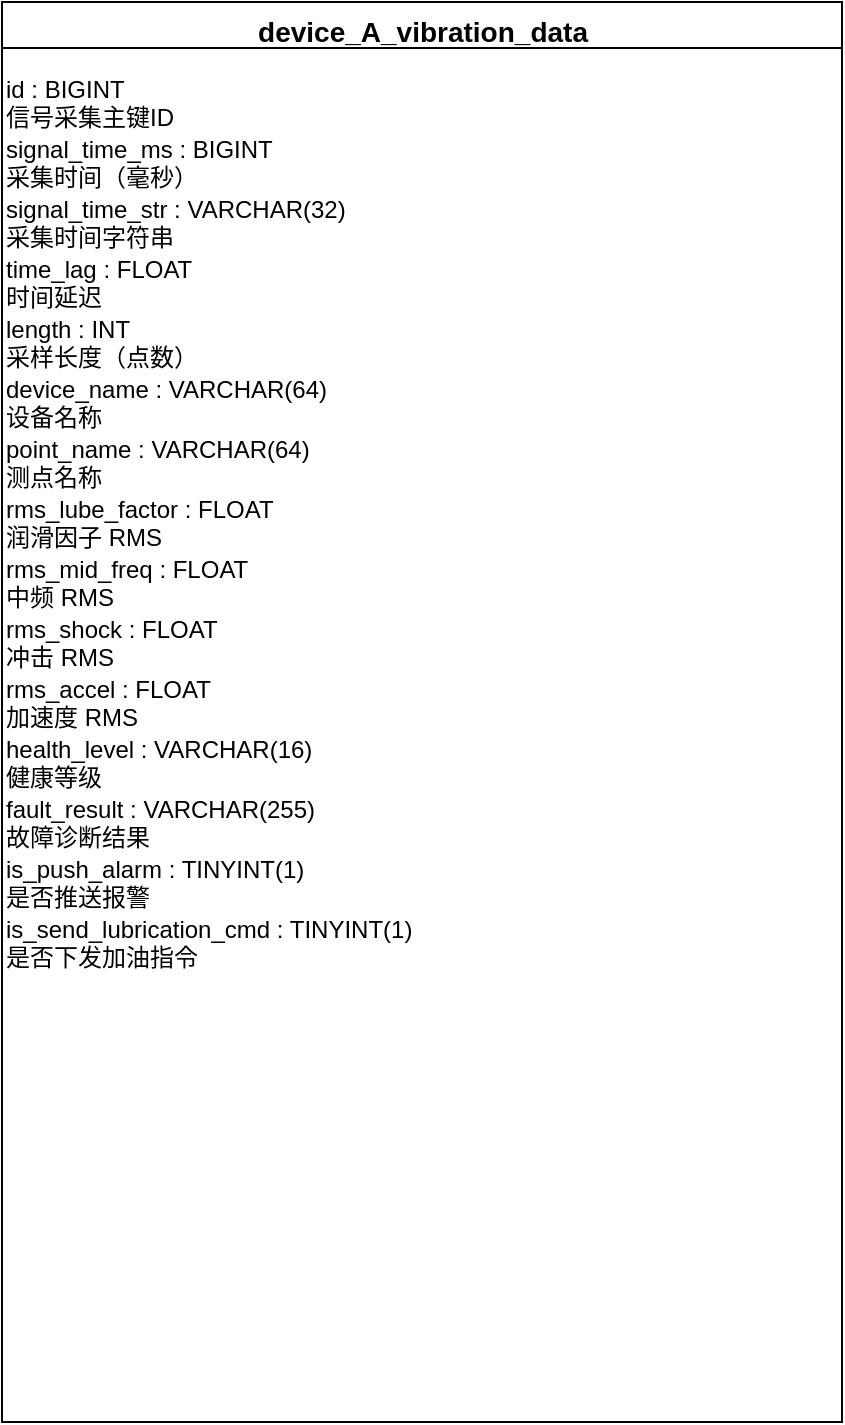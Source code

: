<?xml version="1.0" encoding="UTF-8"?>
<mxfile>
  <diagram name="Device Vibration Table" id="device-table">
    <mxGraphModel dx="1024" dy="768" grid="1" gridSize="10" guides="1" tooltips="1"
      connect="1" arrows="1" fold="1" page="1" pageScale="1" pageWidth="827"
      pageHeight="1169" math="0" shadow="0">
      <root>
        <mxCell id="0"/>
        <mxCell id="1" parent="0"/>
        <mxCell id="2" value="" style="swimlane" vertex="1" parent="1">
          <mxGeometry x="120" y="120" width="420" height="710" as="geometry"/>
        </mxCell>
        <mxCell id="3" value="device_A_vibration_data" style="text;html=1;align=center;verticalAlign=middle;fontSize=14;fontStyle=1;" vertex="1" parent="2">
          <mxGeometry x="0" y="0" width="420" height="30" as="geometry"/>
        </mxCell>
        <mxCell id="4" value="id : BIGINT&#xa;信号采集主键ID" style="text" vertex="1" parent="2">
          <mxGeometry y="30" width="420" height="30" as="geometry"/>
        </mxCell>
        <mxCell id="5" value="signal_time_ms : BIGINT&#xa;采集时间（毫秒）" style="text" vertex="1" parent="2">
          <mxGeometry y="60" width="420" height="30" as="geometry"/>
        </mxCell>
        <mxCell id="6" value="signal_time_str : VARCHAR(32)&#xa;采集时间字符串" style="text" vertex="1" parent="2">
          <mxGeometry y="90" width="420" height="30" as="geometry"/>
        </mxCell>
        <mxCell id="7" value="time_lag : FLOAT&#xa;时间延迟" style="text" vertex="1" parent="2">
          <mxGeometry y="120" width="420" height="30" as="geometry"/>
        </mxCell>
        <mxCell id="8" value="length : INT&#xa;采样长度（点数）" style="text" vertex="1" parent="2">
          <mxGeometry y="150" width="420" height="30" as="geometry"/>
        </mxCell>
        <mxCell id="9" value="device_name : VARCHAR(64)&#xa;设备名称" style="text" vertex="1" parent="2">
          <mxGeometry y="180" width="420" height="30" as="geometry"/>
        </mxCell>
        <mxCell id="10" value="point_name : VARCHAR(64)&#xa;测点名称" style="text" vertex="1" parent="2">
          <mxGeometry y="210" width="420" height="30" as="geometry"/>
        </mxCell>
        <mxCell id="11" value="rms_lube_factor : FLOAT&#xa;润滑因子 RMS" style="text" vertex="1" parent="2">
          <mxGeometry y="240" width="420" height="30" as="geometry"/>
        </mxCell>
        <mxCell id="12" value="rms_mid_freq : FLOAT&#xa;中频 RMS" style="text" vertex="1" parent="2">
          <mxGeometry y="270" width="420" height="30" as="geometry"/>
        </mxCell>
        <mxCell id="13" value="rms_shock : FLOAT&#xa;冲击 RMS" style="text" vertex="1" parent="2">
          <mxGeometry y="300" width="420" height="30" as="geometry"/>
        </mxCell>
        <mxCell id="14" value="rms_accel : FLOAT&#xa;加速度 RMS" style="text" vertex="1" parent="2">
          <mxGeometry y="330" width="420" height="30" as="geometry"/>
        </mxCell>
        <mxCell id="15" value="health_level : VARCHAR(16)&#xa;健康等级" style="text" vertex="1" parent="2">
          <mxGeometry y="360" width="420" height="30" as="geometry"/>
        </mxCell>
        <mxCell id="16" value="fault_result : VARCHAR(255)&#xa;故障诊断结果" style="text" vertex="1" parent="2">
          <mxGeometry y="390" width="420" height="30" as="geometry"/>
        </mxCell>
        <mxCell id="17" value="is_push_alarm : TINYINT(1)&#xa;是否推送报警" style="text" vertex="1" parent="2">
          <mxGeometry y="420" width="420" height="30" as="geometry"/>
        </mxCell>
        <mxCell id="18" value="is_send_lubrication_cmd : TINYINT(1)&#xa;是否下发加油指令" style="text" vertex="1" parent="2">
          <mxGeometry y="450" width="420" height="30" as="geometry"/>
        </mxCell>
      </root>
    </mxGraphModel>
  </diagram>
</mxfile>
